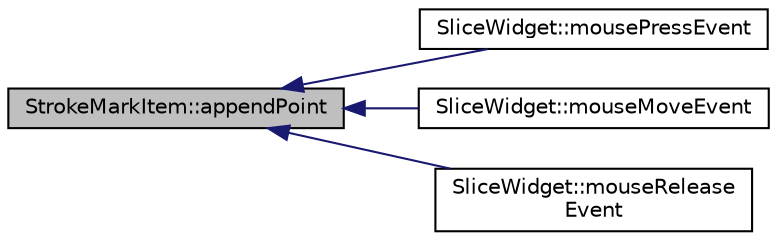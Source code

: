 digraph "StrokeMarkItem::appendPoint"
{
  edge [fontname="Helvetica",fontsize="10",labelfontname="Helvetica",labelfontsize="10"];
  node [fontname="Helvetica",fontsize="10",shape=record];
  rankdir="LR";
  Node12 [label="StrokeMarkItem::appendPoint",height=0.2,width=0.4,color="black", fillcolor="grey75", style="filled", fontcolor="black"];
  Node12 -> Node13 [dir="back",color="midnightblue",fontsize="10",style="solid",fontname="Helvetica"];
  Node13 [label="SliceWidget::mousePressEvent",height=0.2,width=0.4,color="black", fillcolor="white", style="filled",URL="$class_slice_widget.html#a4df79bcd68e81c88301de802a517dd88"];
  Node12 -> Node14 [dir="back",color="midnightblue",fontsize="10",style="solid",fontname="Helvetica"];
  Node14 [label="SliceWidget::mouseMoveEvent",height=0.2,width=0.4,color="black", fillcolor="white", style="filled",URL="$class_slice_widget.html#a3872fc47997de9a4389b7c987f18e26a"];
  Node12 -> Node15 [dir="back",color="midnightblue",fontsize="10",style="solid",fontname="Helvetica"];
  Node15 [label="SliceWidget::mouseRelease\lEvent",height=0.2,width=0.4,color="black", fillcolor="white", style="filled",URL="$class_slice_widget.html#aeee965538f34ea8389c0fcdc6209106f"];
}
